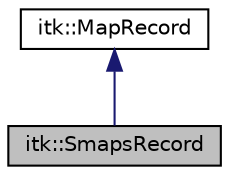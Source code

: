 digraph "itk::SmapsRecord"
{
 // LATEX_PDF_SIZE
  edge [fontname="Helvetica",fontsize="10",labelfontname="Helvetica",labelfontsize="10"];
  node [fontname="Helvetica",fontsize="10",shape=record];
  Node1 [label="itk::SmapsRecord",height=0.2,width=0.4,color="black", fillcolor="grey75", style="filled", fontcolor="black",tooltip="An entry in a smaps file."];
  Node2 -> Node1 [dir="back",color="midnightblue",fontsize="10",style="solid",fontname="Helvetica"];
  Node2 [label="itk::MapRecord",height=0.2,width=0.4,color="black", fillcolor="white", style="filled",URL="$classitk_1_1MapRecord.html",tooltip="MapRecord class."];
}
